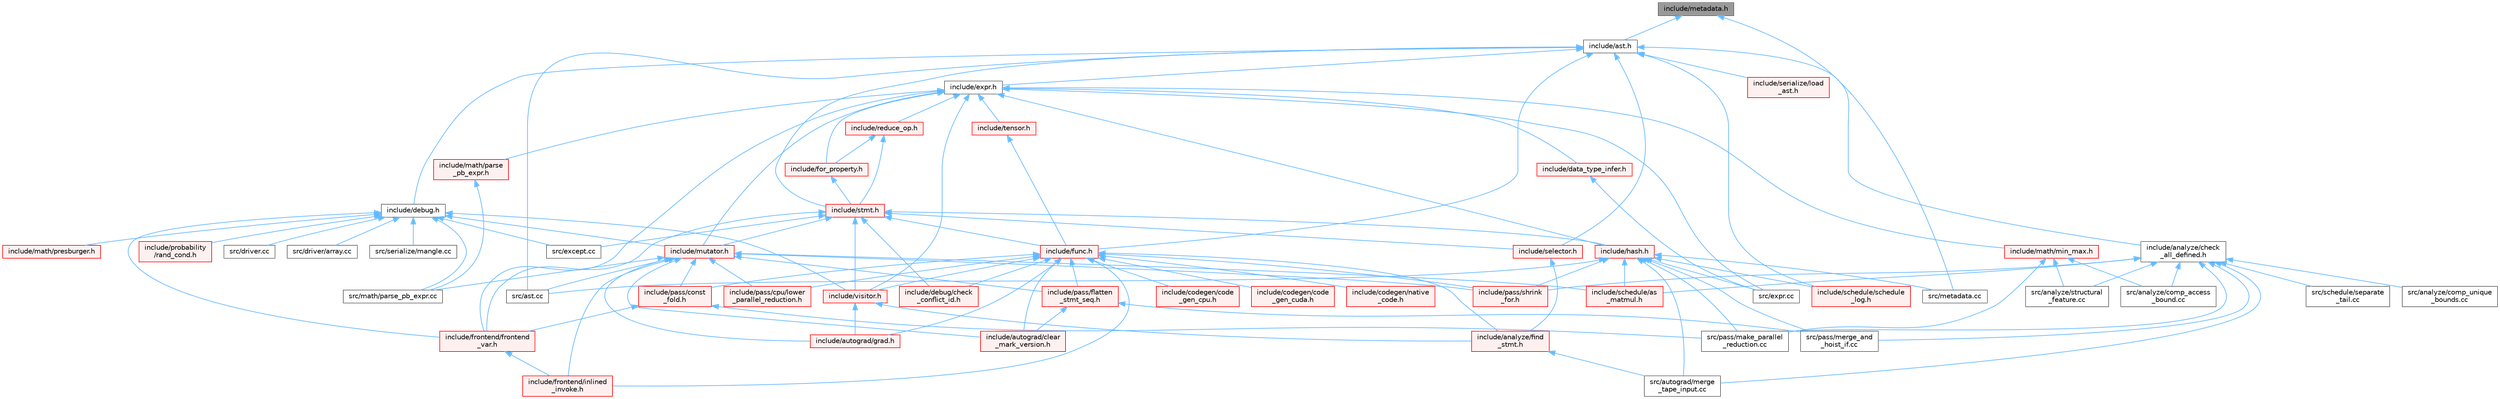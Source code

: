 digraph "include/metadata.h"
{
 // LATEX_PDF_SIZE
  bgcolor="transparent";
  edge [fontname=Helvetica,fontsize=10,labelfontname=Helvetica,labelfontsize=10];
  node [fontname=Helvetica,fontsize=10,shape=box,height=0.2,width=0.4];
  Node1 [label="include/metadata.h",height=0.2,width=0.4,color="gray40", fillcolor="grey60", style="filled", fontcolor="black",tooltip=" "];
  Node1 -> Node2 [dir="back",color="steelblue1",style="solid"];
  Node2 [label="include/ast.h",height=0.2,width=0.4,color="grey40", fillcolor="white", style="filled",URL="$ast_8h.html",tooltip=" "];
  Node2 -> Node3 [dir="back",color="steelblue1",style="solid"];
  Node3 [label="include/analyze/check\l_all_defined.h",height=0.2,width=0.4,color="grey40", fillcolor="white", style="filled",URL="$check__all__defined_8h.html",tooltip=" "];
  Node3 -> Node4 [dir="back",color="steelblue1",style="solid"];
  Node4 [label="include/pass/shrink\l_for.h",height=0.2,width=0.4,color="red", fillcolor="#FFF0F0", style="filled",URL="$shrink__for_8h.html",tooltip=" "];
  Node3 -> Node10 [dir="back",color="steelblue1",style="solid"];
  Node10 [label="include/schedule/as\l_matmul.h",height=0.2,width=0.4,color="red", fillcolor="#FFF0F0", style="filled",URL="$as__matmul_8h.html",tooltip=" "];
  Node3 -> Node12 [dir="back",color="steelblue1",style="solid"];
  Node12 [label="src/analyze/comp_access\l_bound.cc",height=0.2,width=0.4,color="grey40", fillcolor="white", style="filled",URL="$comp__access__bound_8cc.html",tooltip=" "];
  Node3 -> Node13 [dir="back",color="steelblue1",style="solid"];
  Node13 [label="src/analyze/comp_unique\l_bounds.cc",height=0.2,width=0.4,color="grey40", fillcolor="white", style="filled",URL="$comp__unique__bounds_8cc.html",tooltip=" "];
  Node3 -> Node14 [dir="back",color="steelblue1",style="solid"];
  Node14 [label="src/analyze/structural\l_feature.cc",height=0.2,width=0.4,color="grey40", fillcolor="white", style="filled",URL="$structural__feature_8cc.html",tooltip=" "];
  Node3 -> Node15 [dir="back",color="steelblue1",style="solid"];
  Node15 [label="src/autograd/merge\l_tape_input.cc",height=0.2,width=0.4,color="grey40", fillcolor="white", style="filled",URL="$merge__tape__input_8cc.html",tooltip=" "];
  Node3 -> Node16 [dir="back",color="steelblue1",style="solid"];
  Node16 [label="src/pass/make_parallel\l_reduction.cc",height=0.2,width=0.4,color="grey40", fillcolor="white", style="filled",URL="$make__parallel__reduction_8cc.html",tooltip=" "];
  Node3 -> Node17 [dir="back",color="steelblue1",style="solid"];
  Node17 [label="src/pass/merge_and\l_hoist_if.cc",height=0.2,width=0.4,color="grey40", fillcolor="white", style="filled",URL="$merge__and__hoist__if_8cc.html",tooltip=" "];
  Node3 -> Node18 [dir="back",color="steelblue1",style="solid"];
  Node18 [label="src/schedule/separate\l_tail.cc",height=0.2,width=0.4,color="grey40", fillcolor="white", style="filled",URL="$separate__tail_8cc.html",tooltip=" "];
  Node2 -> Node19 [dir="back",color="steelblue1",style="solid"];
  Node19 [label="include/debug.h",height=0.2,width=0.4,color="grey40", fillcolor="white", style="filled",URL="$debug_8h.html",tooltip=" "];
  Node19 -> Node20 [dir="back",color="steelblue1",style="solid"];
  Node20 [label="include/frontend/frontend\l_var.h",height=0.2,width=0.4,color="red", fillcolor="#FFF0F0", style="filled",URL="$frontend__var_8h.html",tooltip=" "];
  Node20 -> Node21 [dir="back",color="steelblue1",style="solid"];
  Node21 [label="include/frontend/inlined\l_invoke.h",height=0.2,width=0.4,color="red", fillcolor="#FFF0F0", style="filled",URL="$inlined__invoke_8h.html",tooltip=" "];
  Node19 -> Node24 [dir="back",color="steelblue1",style="solid"];
  Node24 [label="include/math/presburger.h",height=0.2,width=0.4,color="red", fillcolor="#FFF0F0", style="filled",URL="$presburger_8h.html",tooltip=" "];
  Node19 -> Node57 [dir="back",color="steelblue1",style="solid"];
  Node57 [label="include/mutator.h",height=0.2,width=0.4,color="red", fillcolor="#FFF0F0", style="filled",URL="$mutator_8h.html",tooltip=" "];
  Node57 -> Node60 [dir="back",color="steelblue1",style="solid"];
  Node60 [label="include/autograd/clear\l_mark_version.h",height=0.2,width=0.4,color="red", fillcolor="#FFF0F0", style="filled",URL="$clear__mark__version_8h.html",tooltip=" "];
  Node57 -> Node67 [dir="back",color="steelblue1",style="solid"];
  Node67 [label="include/autograd/grad.h",height=0.2,width=0.4,color="red", fillcolor="#FFF0F0", style="filled",URL="$grad_8h.html",tooltip=" "];
  Node57 -> Node21 [dir="back",color="steelblue1",style="solid"];
  Node57 -> Node88 [dir="back",color="steelblue1",style="solid"];
  Node88 [label="include/pass/const\l_fold.h",height=0.2,width=0.4,color="red", fillcolor="#FFF0F0", style="filled",URL="$const__fold_8h.html",tooltip=" "];
  Node88 -> Node20 [dir="back",color="steelblue1",style="solid"];
  Node88 -> Node16 [dir="back",color="steelblue1",style="solid"];
  Node57 -> Node100 [dir="back",color="steelblue1",style="solid"];
  Node100 [label="include/pass/cpu/lower\l_parallel_reduction.h",height=0.2,width=0.4,color="red", fillcolor="#FFF0F0", style="filled",URL="$cpu_2lower__parallel__reduction_8h.html",tooltip=" "];
  Node57 -> Node101 [dir="back",color="steelblue1",style="solid"];
  Node101 [label="include/pass/flatten\l_stmt_seq.h",height=0.2,width=0.4,color="red", fillcolor="#FFF0F0", style="filled",URL="$flatten__stmt__seq_8h.html",tooltip=" "];
  Node101 -> Node60 [dir="back",color="steelblue1",style="solid"];
  Node101 -> Node17 [dir="back",color="steelblue1",style="solid"];
  Node57 -> Node4 [dir="back",color="steelblue1",style="solid"];
  Node57 -> Node10 [dir="back",color="steelblue1",style="solid"];
  Node57 -> Node162 [dir="back",color="steelblue1",style="solid"];
  Node162 [label="src/ast.cc",height=0.2,width=0.4,color="grey40", fillcolor="white", style="filled",URL="$ast_8cc.html",tooltip=" "];
  Node57 -> Node163 [dir="back",color="steelblue1",style="solid"];
  Node163 [label="src/math/parse_pb_expr.cc",height=0.2,width=0.4,color="grey40", fillcolor="white", style="filled",URL="$parse__pb__expr_8cc.html",tooltip=" "];
  Node19 -> Node165 [dir="back",color="steelblue1",style="solid"];
  Node165 [label="include/probability\l/rand_cond.h",height=0.2,width=0.4,color="red", fillcolor="#FFF0F0", style="filled",URL="$rand__cond_8h.html",tooltip=" "];
  Node19 -> Node170 [dir="back",color="steelblue1",style="solid"];
  Node170 [label="include/visitor.h",height=0.2,width=0.4,color="red", fillcolor="#FFF0F0", style="filled",URL="$visitor_8h.html",tooltip=" "];
  Node170 -> Node191 [dir="back",color="steelblue1",style="solid"];
  Node191 [label="include/analyze/find\l_stmt.h",height=0.2,width=0.4,color="red", fillcolor="#FFF0F0", style="filled",URL="$find__stmt_8h.html",tooltip=" "];
  Node191 -> Node15 [dir="back",color="steelblue1",style="solid"];
  Node170 -> Node67 [dir="back",color="steelblue1",style="solid"];
  Node19 -> Node212 [dir="back",color="steelblue1",style="solid"];
  Node212 [label="src/driver.cc",height=0.2,width=0.4,color="grey40", fillcolor="white", style="filled",URL="$driver_8cc.html",tooltip=" "];
  Node19 -> Node213 [dir="back",color="steelblue1",style="solid"];
  Node213 [label="src/driver/array.cc",height=0.2,width=0.4,color="grey40", fillcolor="white", style="filled",URL="$array_8cc.html",tooltip=" "];
  Node19 -> Node138 [dir="back",color="steelblue1",style="solid"];
  Node138 [label="src/except.cc",height=0.2,width=0.4,color="grey40", fillcolor="white", style="filled",URL="$except_8cc.html",tooltip=" "];
  Node19 -> Node163 [dir="back",color="steelblue1",style="solid"];
  Node19 -> Node214 [dir="back",color="steelblue1",style="solid"];
  Node214 [label="src/serialize/mangle.cc",height=0.2,width=0.4,color="grey40", fillcolor="white", style="filled",URL="$mangle_8cc.html",tooltip=" "];
  Node2 -> Node215 [dir="back",color="steelblue1",style="solid"];
  Node215 [label="include/expr.h",height=0.2,width=0.4,color="grey40", fillcolor="white", style="filled",URL="$expr_8h.html",tooltip=" "];
  Node215 -> Node216 [dir="back",color="steelblue1",style="solid"];
  Node216 [label="include/data_type_infer.h",height=0.2,width=0.4,color="red", fillcolor="#FFF0F0", style="filled",URL="$data__type__infer_8h.html",tooltip=" "];
  Node216 -> Node217 [dir="back",color="steelblue1",style="solid"];
  Node217 [label="src/expr.cc",height=0.2,width=0.4,color="grey40", fillcolor="white", style="filled",URL="$expr_8cc.html",tooltip=" "];
  Node215 -> Node218 [dir="back",color="steelblue1",style="solid"];
  Node218 [label="include/for_property.h",height=0.2,width=0.4,color="red", fillcolor="#FFF0F0", style="filled",URL="$for__property_8h.html",tooltip=" "];
  Node218 -> Node219 [dir="back",color="steelblue1",style="solid"];
  Node219 [label="include/stmt.h",height=0.2,width=0.4,color="red", fillcolor="#FFF0F0", style="filled",URL="$stmt_8h.html",tooltip=" "];
  Node219 -> Node225 [dir="back",color="steelblue1",style="solid"];
  Node225 [label="include/debug/check\l_conflict_id.h",height=0.2,width=0.4,color="red", fillcolor="#FFF0F0", style="filled",URL="$check__conflict__id_8h.html",tooltip=" "];
  Node219 -> Node20 [dir="back",color="steelblue1",style="solid"];
  Node219 -> Node226 [dir="back",color="steelblue1",style="solid"];
  Node226 [label="include/func.h",height=0.2,width=0.4,color="red", fillcolor="#FFF0F0", style="filled",URL="$func_8h.html",tooltip=" "];
  Node226 -> Node191 [dir="back",color="steelblue1",style="solid"];
  Node226 -> Node60 [dir="back",color="steelblue1",style="solid"];
  Node226 -> Node67 [dir="back",color="steelblue1",style="solid"];
  Node226 -> Node199 [dir="back",color="steelblue1",style="solid"];
  Node199 [label="include/codegen/code\l_gen_cpu.h",height=0.2,width=0.4,color="red", fillcolor="#FFF0F0", style="filled",URL="$code__gen__cpu_8h.html",tooltip=" "];
  Node226 -> Node201 [dir="back",color="steelblue1",style="solid"];
  Node201 [label="include/codegen/code\l_gen_cuda.h",height=0.2,width=0.4,color="red", fillcolor="#FFF0F0", style="filled",URL="$code__gen__cuda_8h.html",tooltip=" "];
  Node226 -> Node227 [dir="back",color="steelblue1",style="solid"];
  Node227 [label="include/codegen/native\l_code.h",height=0.2,width=0.4,color="red", fillcolor="#FFF0F0", style="filled",URL="$native__code_8h.html",tooltip=" "];
  Node226 -> Node225 [dir="back",color="steelblue1",style="solid"];
  Node226 -> Node21 [dir="back",color="steelblue1",style="solid"];
  Node226 -> Node88 [dir="back",color="steelblue1",style="solid"];
  Node226 -> Node100 [dir="back",color="steelblue1",style="solid"];
  Node226 -> Node101 [dir="back",color="steelblue1",style="solid"];
  Node226 -> Node4 [dir="back",color="steelblue1",style="solid"];
  Node226 -> Node170 [dir="back",color="steelblue1",style="solid"];
  Node219 -> Node232 [dir="back",color="steelblue1",style="solid"];
  Node232 [label="include/hash.h",height=0.2,width=0.4,color="red", fillcolor="#FFF0F0", style="filled",URL="$hash_8h.html",tooltip=" "];
  Node232 -> Node4 [dir="back",color="steelblue1",style="solid"];
  Node232 -> Node10 [dir="back",color="steelblue1",style="solid"];
  Node232 -> Node233 [dir="back",color="steelblue1",style="solid"];
  Node233 [label="include/schedule/schedule\l_log.h",height=0.2,width=0.4,color="red", fillcolor="#FFF0F0", style="filled",URL="$schedule__log_8h.html",tooltip=" "];
  Node232 -> Node162 [dir="back",color="steelblue1",style="solid"];
  Node232 -> Node15 [dir="back",color="steelblue1",style="solid"];
  Node232 -> Node217 [dir="back",color="steelblue1",style="solid"];
  Node232 -> Node239 [dir="back",color="steelblue1",style="solid"];
  Node239 [label="src/metadata.cc",height=0.2,width=0.4,color="grey40", fillcolor="white", style="filled",URL="$metadata_8cc.html",tooltip=" "];
  Node232 -> Node16 [dir="back",color="steelblue1",style="solid"];
  Node232 -> Node17 [dir="back",color="steelblue1",style="solid"];
  Node219 -> Node57 [dir="back",color="steelblue1",style="solid"];
  Node219 -> Node246 [dir="back",color="steelblue1",style="solid"];
  Node246 [label="include/selector.h",height=0.2,width=0.4,color="red", fillcolor="#FFF0F0", style="filled",URL="$selector_8h.html",tooltip=" "];
  Node246 -> Node191 [dir="back",color="steelblue1",style="solid"];
  Node219 -> Node170 [dir="back",color="steelblue1",style="solid"];
  Node219 -> Node138 [dir="back",color="steelblue1",style="solid"];
  Node215 -> Node20 [dir="back",color="steelblue1",style="solid"];
  Node215 -> Node232 [dir="back",color="steelblue1",style="solid"];
  Node215 -> Node248 [dir="back",color="steelblue1",style="solid"];
  Node248 [label="include/math/min_max.h",height=0.2,width=0.4,color="red", fillcolor="#FFF0F0", style="filled",URL="$min__max_8h.html",tooltip=" "];
  Node248 -> Node12 [dir="back",color="steelblue1",style="solid"];
  Node248 -> Node14 [dir="back",color="steelblue1",style="solid"];
  Node248 -> Node16 [dir="back",color="steelblue1",style="solid"];
  Node215 -> Node249 [dir="back",color="steelblue1",style="solid"];
  Node249 [label="include/math/parse\l_pb_expr.h",height=0.2,width=0.4,color="red", fillcolor="#FFF0F0", style="filled",URL="$parse__pb__expr_8h.html",tooltip=" "];
  Node249 -> Node163 [dir="back",color="steelblue1",style="solid"];
  Node215 -> Node57 [dir="back",color="steelblue1",style="solid"];
  Node215 -> Node250 [dir="back",color="steelblue1",style="solid"];
  Node250 [label="include/reduce_op.h",height=0.2,width=0.4,color="red", fillcolor="#FFF0F0", style="filled",URL="$reduce__op_8h.html",tooltip=" "];
  Node250 -> Node218 [dir="back",color="steelblue1",style="solid"];
  Node250 -> Node219 [dir="back",color="steelblue1",style="solid"];
  Node215 -> Node252 [dir="back",color="steelblue1",style="solid"];
  Node252 [label="include/tensor.h",height=0.2,width=0.4,color="red", fillcolor="#FFF0F0", style="filled",URL="$tensor_8h.html",tooltip=" "];
  Node252 -> Node226 [dir="back",color="steelblue1",style="solid"];
  Node215 -> Node170 [dir="back",color="steelblue1",style="solid"];
  Node215 -> Node217 [dir="back",color="steelblue1",style="solid"];
  Node2 -> Node226 [dir="back",color="steelblue1",style="solid"];
  Node2 -> Node233 [dir="back",color="steelblue1",style="solid"];
  Node2 -> Node246 [dir="back",color="steelblue1",style="solid"];
  Node2 -> Node264 [dir="back",color="steelblue1",style="solid"];
  Node264 [label="include/serialize/load\l_ast.h",height=0.2,width=0.4,color="red", fillcolor="#FFF0F0", style="filled",URL="$load__ast_8h.html",tooltip=" "];
  Node2 -> Node219 [dir="back",color="steelblue1",style="solid"];
  Node2 -> Node162 [dir="back",color="steelblue1",style="solid"];
  Node1 -> Node239 [dir="back",color="steelblue1",style="solid"];
}
